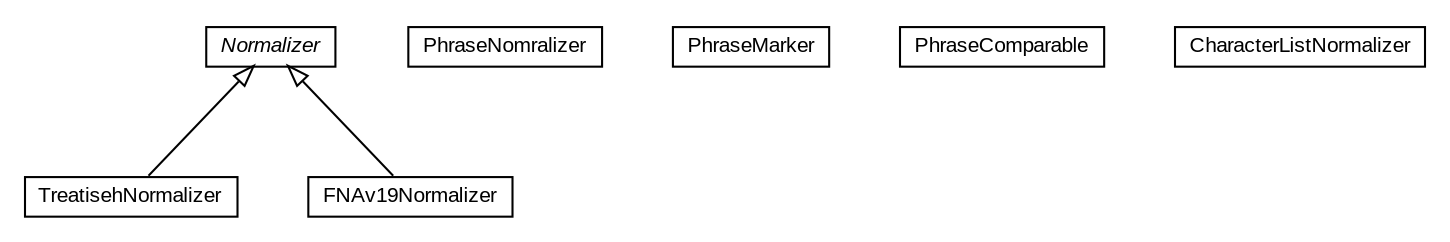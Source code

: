 #!/usr/local/bin/dot
#
# Class diagram 
# Generated by UMLGraph version R5_6-24-gf6e263 (http://www.umlgraph.org/)
#

digraph G {
	edge [fontname="arial",fontsize=10,labelfontname="arial",labelfontsize=10];
	node [fontname="arial",fontsize=10,shape=plaintext];
	nodesep=0.25;
	ranksep=0.5;
	// edu.arizona.biosemantics.semanticmarkup.ling.normalize.lib.TreatisehNormalizer
	c7246 [label=<<table title="edu.arizona.biosemantics.semanticmarkup.ling.normalize.lib.TreatisehNormalizer" border="0" cellborder="1" cellspacing="0" cellpadding="2" port="p" href="./TreatisehNormalizer.html">
		<tr><td><table border="0" cellspacing="0" cellpadding="1">
<tr><td align="center" balign="center"> TreatisehNormalizer </td></tr>
		</table></td></tr>
		</table>>, URL="./TreatisehNormalizer.html", fontname="arial", fontcolor="black", fontsize=10.0];
	// edu.arizona.biosemantics.semanticmarkup.ling.normalize.lib.PhraseNomralizer
	c7247 [label=<<table title="edu.arizona.biosemantics.semanticmarkup.ling.normalize.lib.PhraseNomralizer" border="0" cellborder="1" cellspacing="0" cellpadding="2" port="p" href="./PhraseNomralizer.html">
		<tr><td><table border="0" cellspacing="0" cellpadding="1">
<tr><td align="center" balign="center"> PhraseNomralizer </td></tr>
		</table></td></tr>
		</table>>, URL="./PhraseNomralizer.html", fontname="arial", fontcolor="black", fontsize=10.0];
	// edu.arizona.biosemantics.semanticmarkup.ling.normalize.lib.PhraseMarker
	c7248 [label=<<table title="edu.arizona.biosemantics.semanticmarkup.ling.normalize.lib.PhraseMarker" border="0" cellborder="1" cellspacing="0" cellpadding="2" port="p" href="./PhraseMarker.html">
		<tr><td><table border="0" cellspacing="0" cellpadding="1">
<tr><td align="center" balign="center"> PhraseMarker </td></tr>
		</table></td></tr>
		</table>>, URL="./PhraseMarker.html", fontname="arial", fontcolor="black", fontsize=10.0];
	// edu.arizona.biosemantics.semanticmarkup.ling.normalize.lib.PhraseComparable
	c7249 [label=<<table title="edu.arizona.biosemantics.semanticmarkup.ling.normalize.lib.PhraseComparable" border="0" cellborder="1" cellspacing="0" cellpadding="2" port="p" href="./PhraseComparable.html">
		<tr><td><table border="0" cellspacing="0" cellpadding="1">
<tr><td align="center" balign="center"> PhraseComparable </td></tr>
		</table></td></tr>
		</table>>, URL="./PhraseComparable.html", fontname="arial", fontcolor="black", fontsize=10.0];
	// edu.arizona.biosemantics.semanticmarkup.ling.normalize.lib.Normalizer
	c7250 [label=<<table title="edu.arizona.biosemantics.semanticmarkup.ling.normalize.lib.Normalizer" border="0" cellborder="1" cellspacing="0" cellpadding="2" port="p" href="./Normalizer.html">
		<tr><td><table border="0" cellspacing="0" cellpadding="1">
<tr><td align="center" balign="center"><font face="arial italic"> Normalizer </font></td></tr>
		</table></td></tr>
		</table>>, URL="./Normalizer.html", fontname="arial", fontcolor="black", fontsize=10.0];
	// edu.arizona.biosemantics.semanticmarkup.ling.normalize.lib.FNAv19Normalizer
	c7251 [label=<<table title="edu.arizona.biosemantics.semanticmarkup.ling.normalize.lib.FNAv19Normalizer" border="0" cellborder="1" cellspacing="0" cellpadding="2" port="p" href="./FNAv19Normalizer.html">
		<tr><td><table border="0" cellspacing="0" cellpadding="1">
<tr><td align="center" balign="center"> FNAv19Normalizer </td></tr>
		</table></td></tr>
		</table>>, URL="./FNAv19Normalizer.html", fontname="arial", fontcolor="black", fontsize=10.0];
	// edu.arizona.biosemantics.semanticmarkup.ling.normalize.lib.CharacterListNormalizer
	c7252 [label=<<table title="edu.arizona.biosemantics.semanticmarkup.ling.normalize.lib.CharacterListNormalizer" border="0" cellborder="1" cellspacing="0" cellpadding="2" port="p" href="./CharacterListNormalizer.html">
		<tr><td><table border="0" cellspacing="0" cellpadding="1">
<tr><td align="center" balign="center"> CharacterListNormalizer </td></tr>
		</table></td></tr>
		</table>>, URL="./CharacterListNormalizer.html", fontname="arial", fontcolor="black", fontsize=10.0];
	//edu.arizona.biosemantics.semanticmarkup.ling.normalize.lib.TreatisehNormalizer extends edu.arizona.biosemantics.semanticmarkup.ling.normalize.lib.Normalizer
	c7250:p -> c7246:p [dir=back,arrowtail=empty];
	//edu.arizona.biosemantics.semanticmarkup.ling.normalize.lib.FNAv19Normalizer extends edu.arizona.biosemantics.semanticmarkup.ling.normalize.lib.Normalizer
	c7250:p -> c7251:p [dir=back,arrowtail=empty];
}

